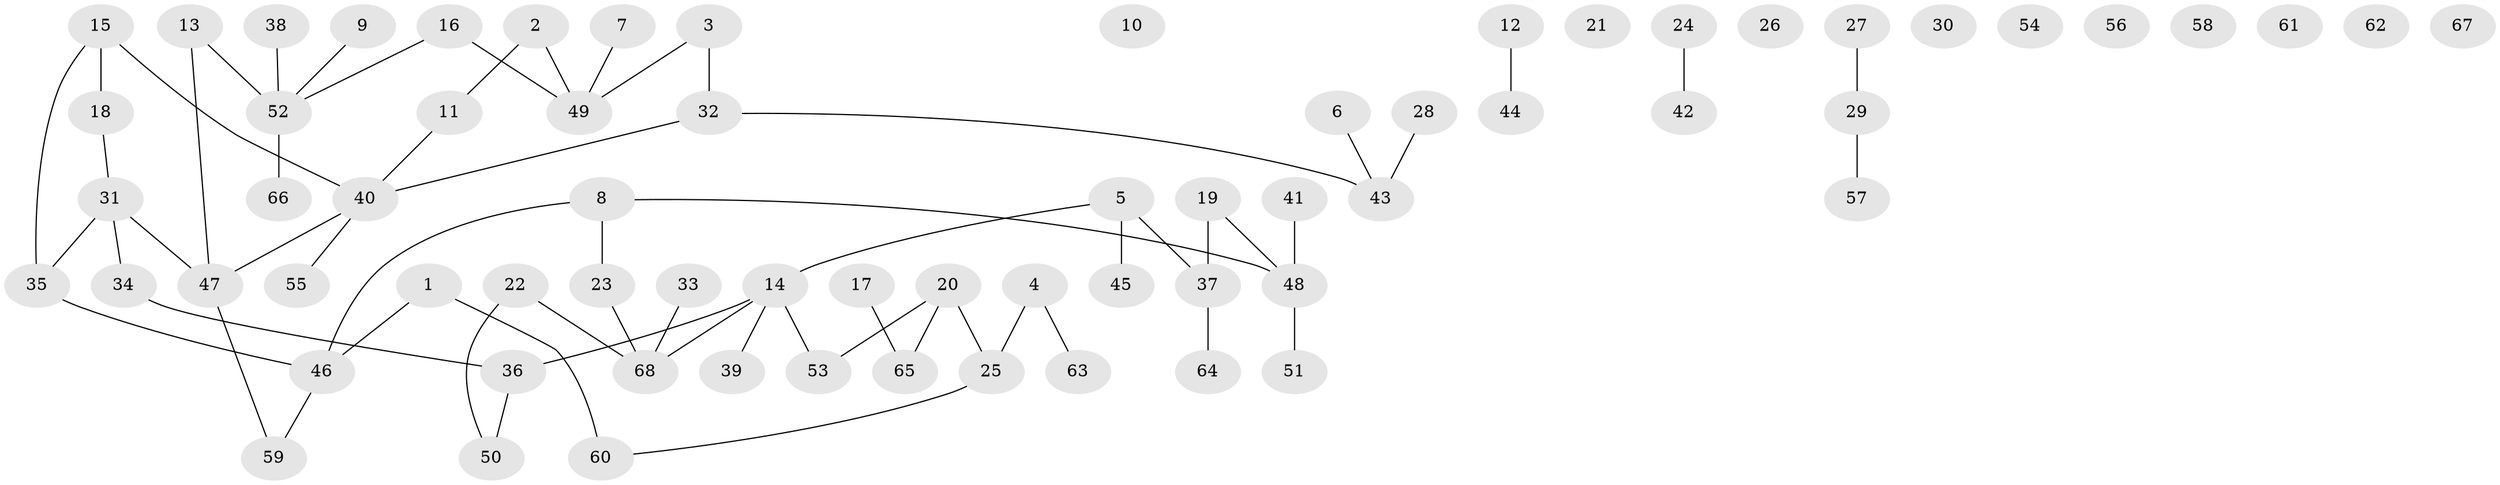 // Generated by graph-tools (version 1.1) at 2025/00/03/09/25 03:00:45]
// undirected, 68 vertices, 63 edges
graph export_dot {
graph [start="1"]
  node [color=gray90,style=filled];
  1;
  2;
  3;
  4;
  5;
  6;
  7;
  8;
  9;
  10;
  11;
  12;
  13;
  14;
  15;
  16;
  17;
  18;
  19;
  20;
  21;
  22;
  23;
  24;
  25;
  26;
  27;
  28;
  29;
  30;
  31;
  32;
  33;
  34;
  35;
  36;
  37;
  38;
  39;
  40;
  41;
  42;
  43;
  44;
  45;
  46;
  47;
  48;
  49;
  50;
  51;
  52;
  53;
  54;
  55;
  56;
  57;
  58;
  59;
  60;
  61;
  62;
  63;
  64;
  65;
  66;
  67;
  68;
  1 -- 46;
  1 -- 60;
  2 -- 11;
  2 -- 49;
  3 -- 32;
  3 -- 49;
  4 -- 25;
  4 -- 63;
  5 -- 14;
  5 -- 37;
  5 -- 45;
  6 -- 43;
  7 -- 49;
  8 -- 23;
  8 -- 46;
  8 -- 48;
  9 -- 52;
  11 -- 40;
  12 -- 44;
  13 -- 47;
  13 -- 52;
  14 -- 36;
  14 -- 39;
  14 -- 53;
  14 -- 68;
  15 -- 18;
  15 -- 35;
  15 -- 40;
  16 -- 49;
  16 -- 52;
  17 -- 65;
  18 -- 31;
  19 -- 37;
  19 -- 48;
  20 -- 25;
  20 -- 53;
  20 -- 65;
  22 -- 50;
  22 -- 68;
  23 -- 68;
  24 -- 42;
  25 -- 60;
  27 -- 29;
  28 -- 43;
  29 -- 57;
  31 -- 34;
  31 -- 35;
  31 -- 47;
  32 -- 40;
  32 -- 43;
  33 -- 68;
  34 -- 36;
  35 -- 46;
  36 -- 50;
  37 -- 64;
  38 -- 52;
  40 -- 47;
  40 -- 55;
  41 -- 48;
  46 -- 59;
  47 -- 59;
  48 -- 51;
  52 -- 66;
}
